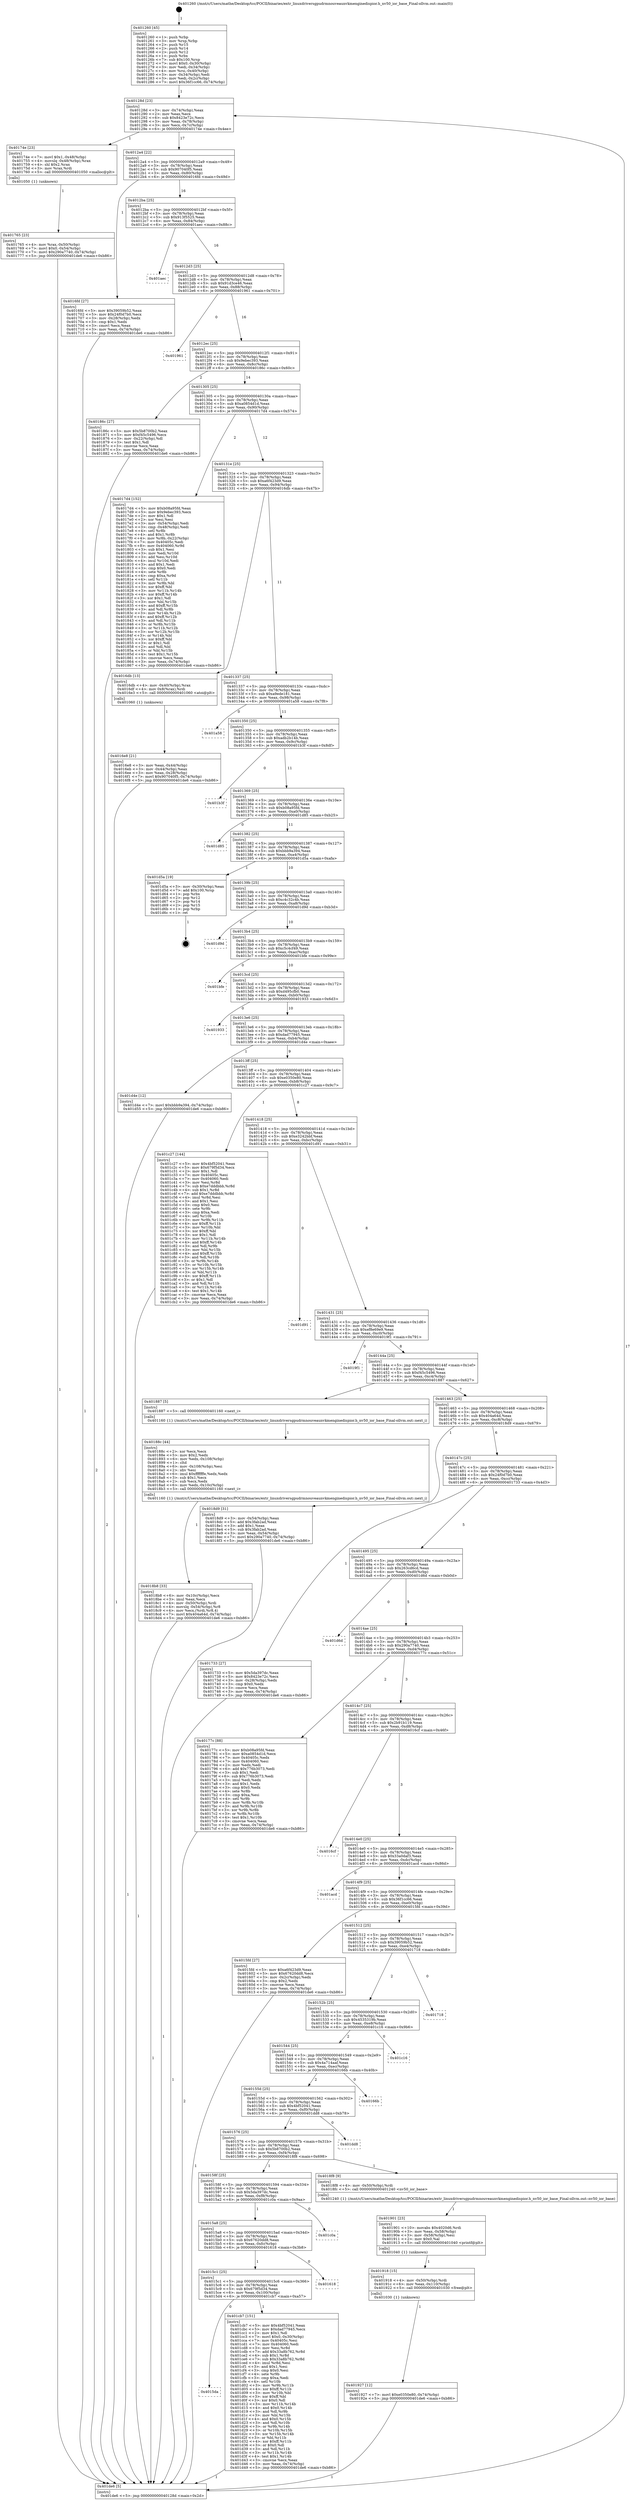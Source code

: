 digraph "0x401260" {
  label = "0x401260 (/mnt/c/Users/mathe/Desktop/tcc/POCII/binaries/extr_linuxdriversgpudrmnouveaunvkmenginedispior.h_nv50_ior_base_Final-ollvm.out::main(0))"
  labelloc = "t"
  node[shape=record]

  Entry [label="",width=0.3,height=0.3,shape=circle,fillcolor=black,style=filled]
  "0x40128d" [label="{
     0x40128d [23]\l
     | [instrs]\l
     &nbsp;&nbsp;0x40128d \<+3\>: mov -0x74(%rbp),%eax\l
     &nbsp;&nbsp;0x401290 \<+2\>: mov %eax,%ecx\l
     &nbsp;&nbsp;0x401292 \<+6\>: sub $0x8423e72c,%ecx\l
     &nbsp;&nbsp;0x401298 \<+3\>: mov %eax,-0x78(%rbp)\l
     &nbsp;&nbsp;0x40129b \<+3\>: mov %ecx,-0x7c(%rbp)\l
     &nbsp;&nbsp;0x40129e \<+6\>: je 000000000040174e \<main+0x4ee\>\l
  }"]
  "0x40174e" [label="{
     0x40174e [23]\l
     | [instrs]\l
     &nbsp;&nbsp;0x40174e \<+7\>: movl $0x1,-0x48(%rbp)\l
     &nbsp;&nbsp;0x401755 \<+4\>: movslq -0x48(%rbp),%rax\l
     &nbsp;&nbsp;0x401759 \<+4\>: shl $0x2,%rax\l
     &nbsp;&nbsp;0x40175d \<+3\>: mov %rax,%rdi\l
     &nbsp;&nbsp;0x401760 \<+5\>: call 0000000000401050 \<malloc@plt\>\l
     | [calls]\l
     &nbsp;&nbsp;0x401050 \{1\} (unknown)\l
  }"]
  "0x4012a4" [label="{
     0x4012a4 [22]\l
     | [instrs]\l
     &nbsp;&nbsp;0x4012a4 \<+5\>: jmp 00000000004012a9 \<main+0x49\>\l
     &nbsp;&nbsp;0x4012a9 \<+3\>: mov -0x78(%rbp),%eax\l
     &nbsp;&nbsp;0x4012ac \<+5\>: sub $0x907040f5,%eax\l
     &nbsp;&nbsp;0x4012b1 \<+3\>: mov %eax,-0x80(%rbp)\l
     &nbsp;&nbsp;0x4012b4 \<+6\>: je 00000000004016fd \<main+0x49d\>\l
  }"]
  Exit [label="",width=0.3,height=0.3,shape=circle,fillcolor=black,style=filled,peripheries=2]
  "0x4016fd" [label="{
     0x4016fd [27]\l
     | [instrs]\l
     &nbsp;&nbsp;0x4016fd \<+5\>: mov $0x39059b52,%eax\l
     &nbsp;&nbsp;0x401702 \<+5\>: mov $0x24f0d7b0,%ecx\l
     &nbsp;&nbsp;0x401707 \<+3\>: mov -0x28(%rbp),%edx\l
     &nbsp;&nbsp;0x40170a \<+3\>: cmp $0x1,%edx\l
     &nbsp;&nbsp;0x40170d \<+3\>: cmovl %ecx,%eax\l
     &nbsp;&nbsp;0x401710 \<+3\>: mov %eax,-0x74(%rbp)\l
     &nbsp;&nbsp;0x401713 \<+5\>: jmp 0000000000401de6 \<main+0xb86\>\l
  }"]
  "0x4012ba" [label="{
     0x4012ba [25]\l
     | [instrs]\l
     &nbsp;&nbsp;0x4012ba \<+5\>: jmp 00000000004012bf \<main+0x5f\>\l
     &nbsp;&nbsp;0x4012bf \<+3\>: mov -0x78(%rbp),%eax\l
     &nbsp;&nbsp;0x4012c2 \<+5\>: sub $0x913f5525,%eax\l
     &nbsp;&nbsp;0x4012c7 \<+6\>: mov %eax,-0x84(%rbp)\l
     &nbsp;&nbsp;0x4012cd \<+6\>: je 0000000000401aec \<main+0x88c\>\l
  }"]
  "0x4015da" [label="{
     0x4015da\l
  }", style=dashed]
  "0x401aec" [label="{
     0x401aec\l
  }", style=dashed]
  "0x4012d3" [label="{
     0x4012d3 [25]\l
     | [instrs]\l
     &nbsp;&nbsp;0x4012d3 \<+5\>: jmp 00000000004012d8 \<main+0x78\>\l
     &nbsp;&nbsp;0x4012d8 \<+3\>: mov -0x78(%rbp),%eax\l
     &nbsp;&nbsp;0x4012db \<+5\>: sub $0x91d3ce46,%eax\l
     &nbsp;&nbsp;0x4012e0 \<+6\>: mov %eax,-0x88(%rbp)\l
     &nbsp;&nbsp;0x4012e6 \<+6\>: je 0000000000401961 \<main+0x701\>\l
  }"]
  "0x401cb7" [label="{
     0x401cb7 [151]\l
     | [instrs]\l
     &nbsp;&nbsp;0x401cb7 \<+5\>: mov $0x4bf52041,%eax\l
     &nbsp;&nbsp;0x401cbc \<+5\>: mov $0xdad77945,%ecx\l
     &nbsp;&nbsp;0x401cc1 \<+2\>: mov $0x1,%dl\l
     &nbsp;&nbsp;0x401cc3 \<+7\>: movl $0x0,-0x30(%rbp)\l
     &nbsp;&nbsp;0x401cca \<+7\>: mov 0x40405c,%esi\l
     &nbsp;&nbsp;0x401cd1 \<+7\>: mov 0x404060,%edi\l
     &nbsp;&nbsp;0x401cd8 \<+3\>: mov %esi,%r8d\l
     &nbsp;&nbsp;0x401cdb \<+7\>: add $0x33a8b762,%r8d\l
     &nbsp;&nbsp;0x401ce2 \<+4\>: sub $0x1,%r8d\l
     &nbsp;&nbsp;0x401ce6 \<+7\>: sub $0x33a8b762,%r8d\l
     &nbsp;&nbsp;0x401ced \<+4\>: imul %r8d,%esi\l
     &nbsp;&nbsp;0x401cf1 \<+3\>: and $0x1,%esi\l
     &nbsp;&nbsp;0x401cf4 \<+3\>: cmp $0x0,%esi\l
     &nbsp;&nbsp;0x401cf7 \<+4\>: sete %r9b\l
     &nbsp;&nbsp;0x401cfb \<+3\>: cmp $0xa,%edi\l
     &nbsp;&nbsp;0x401cfe \<+4\>: setl %r10b\l
     &nbsp;&nbsp;0x401d02 \<+3\>: mov %r9b,%r11b\l
     &nbsp;&nbsp;0x401d05 \<+4\>: xor $0xff,%r11b\l
     &nbsp;&nbsp;0x401d09 \<+3\>: mov %r10b,%bl\l
     &nbsp;&nbsp;0x401d0c \<+3\>: xor $0xff,%bl\l
     &nbsp;&nbsp;0x401d0f \<+3\>: xor $0x0,%dl\l
     &nbsp;&nbsp;0x401d12 \<+3\>: mov %r11b,%r14b\l
     &nbsp;&nbsp;0x401d15 \<+4\>: and $0x0,%r14b\l
     &nbsp;&nbsp;0x401d19 \<+3\>: and %dl,%r9b\l
     &nbsp;&nbsp;0x401d1c \<+3\>: mov %bl,%r15b\l
     &nbsp;&nbsp;0x401d1f \<+4\>: and $0x0,%r15b\l
     &nbsp;&nbsp;0x401d23 \<+3\>: and %dl,%r10b\l
     &nbsp;&nbsp;0x401d26 \<+3\>: or %r9b,%r14b\l
     &nbsp;&nbsp;0x401d29 \<+3\>: or %r10b,%r15b\l
     &nbsp;&nbsp;0x401d2c \<+3\>: xor %r15b,%r14b\l
     &nbsp;&nbsp;0x401d2f \<+3\>: or %bl,%r11b\l
     &nbsp;&nbsp;0x401d32 \<+4\>: xor $0xff,%r11b\l
     &nbsp;&nbsp;0x401d36 \<+3\>: or $0x0,%dl\l
     &nbsp;&nbsp;0x401d39 \<+3\>: and %dl,%r11b\l
     &nbsp;&nbsp;0x401d3c \<+3\>: or %r11b,%r14b\l
     &nbsp;&nbsp;0x401d3f \<+4\>: test $0x1,%r14b\l
     &nbsp;&nbsp;0x401d43 \<+3\>: cmovne %ecx,%eax\l
     &nbsp;&nbsp;0x401d46 \<+3\>: mov %eax,-0x74(%rbp)\l
     &nbsp;&nbsp;0x401d49 \<+5\>: jmp 0000000000401de6 \<main+0xb86\>\l
  }"]
  "0x401961" [label="{
     0x401961\l
  }", style=dashed]
  "0x4012ec" [label="{
     0x4012ec [25]\l
     | [instrs]\l
     &nbsp;&nbsp;0x4012ec \<+5\>: jmp 00000000004012f1 \<main+0x91\>\l
     &nbsp;&nbsp;0x4012f1 \<+3\>: mov -0x78(%rbp),%eax\l
     &nbsp;&nbsp;0x4012f4 \<+5\>: sub $0x9ebec393,%eax\l
     &nbsp;&nbsp;0x4012f9 \<+6\>: mov %eax,-0x8c(%rbp)\l
     &nbsp;&nbsp;0x4012ff \<+6\>: je 000000000040186c \<main+0x60c\>\l
  }"]
  "0x4015c1" [label="{
     0x4015c1 [25]\l
     | [instrs]\l
     &nbsp;&nbsp;0x4015c1 \<+5\>: jmp 00000000004015c6 \<main+0x366\>\l
     &nbsp;&nbsp;0x4015c6 \<+3\>: mov -0x78(%rbp),%eax\l
     &nbsp;&nbsp;0x4015c9 \<+5\>: sub $0x679f5d34,%eax\l
     &nbsp;&nbsp;0x4015ce \<+6\>: mov %eax,-0x100(%rbp)\l
     &nbsp;&nbsp;0x4015d4 \<+6\>: je 0000000000401cb7 \<main+0xa57\>\l
  }"]
  "0x40186c" [label="{
     0x40186c [27]\l
     | [instrs]\l
     &nbsp;&nbsp;0x40186c \<+5\>: mov $0x5b8700b2,%eax\l
     &nbsp;&nbsp;0x401871 \<+5\>: mov $0xf45c5496,%ecx\l
     &nbsp;&nbsp;0x401876 \<+3\>: mov -0x22(%rbp),%dl\l
     &nbsp;&nbsp;0x401879 \<+3\>: test $0x1,%dl\l
     &nbsp;&nbsp;0x40187c \<+3\>: cmovne %ecx,%eax\l
     &nbsp;&nbsp;0x40187f \<+3\>: mov %eax,-0x74(%rbp)\l
     &nbsp;&nbsp;0x401882 \<+5\>: jmp 0000000000401de6 \<main+0xb86\>\l
  }"]
  "0x401305" [label="{
     0x401305 [25]\l
     | [instrs]\l
     &nbsp;&nbsp;0x401305 \<+5\>: jmp 000000000040130a \<main+0xaa\>\l
     &nbsp;&nbsp;0x40130a \<+3\>: mov -0x78(%rbp),%eax\l
     &nbsp;&nbsp;0x40130d \<+5\>: sub $0xa0854d1d,%eax\l
     &nbsp;&nbsp;0x401312 \<+6\>: mov %eax,-0x90(%rbp)\l
     &nbsp;&nbsp;0x401318 \<+6\>: je 00000000004017d4 \<main+0x574\>\l
  }"]
  "0x401618" [label="{
     0x401618\l
  }", style=dashed]
  "0x4017d4" [label="{
     0x4017d4 [152]\l
     | [instrs]\l
     &nbsp;&nbsp;0x4017d4 \<+5\>: mov $0xb08a95fd,%eax\l
     &nbsp;&nbsp;0x4017d9 \<+5\>: mov $0x9ebec393,%ecx\l
     &nbsp;&nbsp;0x4017de \<+2\>: mov $0x1,%dl\l
     &nbsp;&nbsp;0x4017e0 \<+2\>: xor %esi,%esi\l
     &nbsp;&nbsp;0x4017e2 \<+3\>: mov -0x54(%rbp),%edi\l
     &nbsp;&nbsp;0x4017e5 \<+3\>: cmp -0x48(%rbp),%edi\l
     &nbsp;&nbsp;0x4017e8 \<+4\>: setl %r8b\l
     &nbsp;&nbsp;0x4017ec \<+4\>: and $0x1,%r8b\l
     &nbsp;&nbsp;0x4017f0 \<+4\>: mov %r8b,-0x22(%rbp)\l
     &nbsp;&nbsp;0x4017f4 \<+7\>: mov 0x40405c,%edi\l
     &nbsp;&nbsp;0x4017fb \<+8\>: mov 0x404060,%r9d\l
     &nbsp;&nbsp;0x401803 \<+3\>: sub $0x1,%esi\l
     &nbsp;&nbsp;0x401806 \<+3\>: mov %edi,%r10d\l
     &nbsp;&nbsp;0x401809 \<+3\>: add %esi,%r10d\l
     &nbsp;&nbsp;0x40180c \<+4\>: imul %r10d,%edi\l
     &nbsp;&nbsp;0x401810 \<+3\>: and $0x1,%edi\l
     &nbsp;&nbsp;0x401813 \<+3\>: cmp $0x0,%edi\l
     &nbsp;&nbsp;0x401816 \<+4\>: sete %r8b\l
     &nbsp;&nbsp;0x40181a \<+4\>: cmp $0xa,%r9d\l
     &nbsp;&nbsp;0x40181e \<+4\>: setl %r11b\l
     &nbsp;&nbsp;0x401822 \<+3\>: mov %r8b,%bl\l
     &nbsp;&nbsp;0x401825 \<+3\>: xor $0xff,%bl\l
     &nbsp;&nbsp;0x401828 \<+3\>: mov %r11b,%r14b\l
     &nbsp;&nbsp;0x40182b \<+4\>: xor $0xff,%r14b\l
     &nbsp;&nbsp;0x40182f \<+3\>: xor $0x1,%dl\l
     &nbsp;&nbsp;0x401832 \<+3\>: mov %bl,%r15b\l
     &nbsp;&nbsp;0x401835 \<+4\>: and $0xff,%r15b\l
     &nbsp;&nbsp;0x401839 \<+3\>: and %dl,%r8b\l
     &nbsp;&nbsp;0x40183c \<+3\>: mov %r14b,%r12b\l
     &nbsp;&nbsp;0x40183f \<+4\>: and $0xff,%r12b\l
     &nbsp;&nbsp;0x401843 \<+3\>: and %dl,%r11b\l
     &nbsp;&nbsp;0x401846 \<+3\>: or %r8b,%r15b\l
     &nbsp;&nbsp;0x401849 \<+3\>: or %r11b,%r12b\l
     &nbsp;&nbsp;0x40184c \<+3\>: xor %r12b,%r15b\l
     &nbsp;&nbsp;0x40184f \<+3\>: or %r14b,%bl\l
     &nbsp;&nbsp;0x401852 \<+3\>: xor $0xff,%bl\l
     &nbsp;&nbsp;0x401855 \<+3\>: or $0x1,%dl\l
     &nbsp;&nbsp;0x401858 \<+2\>: and %dl,%bl\l
     &nbsp;&nbsp;0x40185a \<+3\>: or %bl,%r15b\l
     &nbsp;&nbsp;0x40185d \<+4\>: test $0x1,%r15b\l
     &nbsp;&nbsp;0x401861 \<+3\>: cmovne %ecx,%eax\l
     &nbsp;&nbsp;0x401864 \<+3\>: mov %eax,-0x74(%rbp)\l
     &nbsp;&nbsp;0x401867 \<+5\>: jmp 0000000000401de6 \<main+0xb86\>\l
  }"]
  "0x40131e" [label="{
     0x40131e [25]\l
     | [instrs]\l
     &nbsp;&nbsp;0x40131e \<+5\>: jmp 0000000000401323 \<main+0xc3\>\l
     &nbsp;&nbsp;0x401323 \<+3\>: mov -0x78(%rbp),%eax\l
     &nbsp;&nbsp;0x401326 \<+5\>: sub $0xa6f423d9,%eax\l
     &nbsp;&nbsp;0x40132b \<+6\>: mov %eax,-0x94(%rbp)\l
     &nbsp;&nbsp;0x401331 \<+6\>: je 00000000004016db \<main+0x47b\>\l
  }"]
  "0x4015a8" [label="{
     0x4015a8 [25]\l
     | [instrs]\l
     &nbsp;&nbsp;0x4015a8 \<+5\>: jmp 00000000004015ad \<main+0x34d\>\l
     &nbsp;&nbsp;0x4015ad \<+3\>: mov -0x78(%rbp),%eax\l
     &nbsp;&nbsp;0x4015b0 \<+5\>: sub $0x67620dd8,%eax\l
     &nbsp;&nbsp;0x4015b5 \<+6\>: mov %eax,-0xfc(%rbp)\l
     &nbsp;&nbsp;0x4015bb \<+6\>: je 0000000000401618 \<main+0x3b8\>\l
  }"]
  "0x4016db" [label="{
     0x4016db [13]\l
     | [instrs]\l
     &nbsp;&nbsp;0x4016db \<+4\>: mov -0x40(%rbp),%rax\l
     &nbsp;&nbsp;0x4016df \<+4\>: mov 0x8(%rax),%rdi\l
     &nbsp;&nbsp;0x4016e3 \<+5\>: call 0000000000401060 \<atoi@plt\>\l
     | [calls]\l
     &nbsp;&nbsp;0x401060 \{1\} (unknown)\l
  }"]
  "0x401337" [label="{
     0x401337 [25]\l
     | [instrs]\l
     &nbsp;&nbsp;0x401337 \<+5\>: jmp 000000000040133c \<main+0xdc\>\l
     &nbsp;&nbsp;0x40133c \<+3\>: mov -0x78(%rbp),%eax\l
     &nbsp;&nbsp;0x40133f \<+5\>: sub $0xa9ede181,%eax\l
     &nbsp;&nbsp;0x401344 \<+6\>: mov %eax,-0x98(%rbp)\l
     &nbsp;&nbsp;0x40134a \<+6\>: je 0000000000401a58 \<main+0x7f8\>\l
  }"]
  "0x401c0a" [label="{
     0x401c0a\l
  }", style=dashed]
  "0x401a58" [label="{
     0x401a58\l
  }", style=dashed]
  "0x401350" [label="{
     0x401350 [25]\l
     | [instrs]\l
     &nbsp;&nbsp;0x401350 \<+5\>: jmp 0000000000401355 \<main+0xf5\>\l
     &nbsp;&nbsp;0x401355 \<+3\>: mov -0x78(%rbp),%eax\l
     &nbsp;&nbsp;0x401358 \<+5\>: sub $0xadb2b14b,%eax\l
     &nbsp;&nbsp;0x40135d \<+6\>: mov %eax,-0x9c(%rbp)\l
     &nbsp;&nbsp;0x401363 \<+6\>: je 0000000000401b3f \<main+0x8df\>\l
  }"]
  "0x401927" [label="{
     0x401927 [12]\l
     | [instrs]\l
     &nbsp;&nbsp;0x401927 \<+7\>: movl $0xe0350e80,-0x74(%rbp)\l
     &nbsp;&nbsp;0x40192e \<+5\>: jmp 0000000000401de6 \<main+0xb86\>\l
  }"]
  "0x401b3f" [label="{
     0x401b3f\l
  }", style=dashed]
  "0x401369" [label="{
     0x401369 [25]\l
     | [instrs]\l
     &nbsp;&nbsp;0x401369 \<+5\>: jmp 000000000040136e \<main+0x10e\>\l
     &nbsp;&nbsp;0x40136e \<+3\>: mov -0x78(%rbp),%eax\l
     &nbsp;&nbsp;0x401371 \<+5\>: sub $0xb08a95fd,%eax\l
     &nbsp;&nbsp;0x401376 \<+6\>: mov %eax,-0xa0(%rbp)\l
     &nbsp;&nbsp;0x40137c \<+6\>: je 0000000000401d85 \<main+0xb25\>\l
  }"]
  "0x401918" [label="{
     0x401918 [15]\l
     | [instrs]\l
     &nbsp;&nbsp;0x401918 \<+4\>: mov -0x50(%rbp),%rdi\l
     &nbsp;&nbsp;0x40191c \<+6\>: mov %eax,-0x110(%rbp)\l
     &nbsp;&nbsp;0x401922 \<+5\>: call 0000000000401030 \<free@plt\>\l
     | [calls]\l
     &nbsp;&nbsp;0x401030 \{1\} (unknown)\l
  }"]
  "0x401d85" [label="{
     0x401d85\l
  }", style=dashed]
  "0x401382" [label="{
     0x401382 [25]\l
     | [instrs]\l
     &nbsp;&nbsp;0x401382 \<+5\>: jmp 0000000000401387 \<main+0x127\>\l
     &nbsp;&nbsp;0x401387 \<+3\>: mov -0x78(%rbp),%eax\l
     &nbsp;&nbsp;0x40138a \<+5\>: sub $0xbbb9a394,%eax\l
     &nbsp;&nbsp;0x40138f \<+6\>: mov %eax,-0xa4(%rbp)\l
     &nbsp;&nbsp;0x401395 \<+6\>: je 0000000000401d5a \<main+0xafa\>\l
  }"]
  "0x401901" [label="{
     0x401901 [23]\l
     | [instrs]\l
     &nbsp;&nbsp;0x401901 \<+10\>: movabs $0x4020d6,%rdi\l
     &nbsp;&nbsp;0x40190b \<+3\>: mov %eax,-0x58(%rbp)\l
     &nbsp;&nbsp;0x40190e \<+3\>: mov -0x58(%rbp),%esi\l
     &nbsp;&nbsp;0x401911 \<+2\>: mov $0x0,%al\l
     &nbsp;&nbsp;0x401913 \<+5\>: call 0000000000401040 \<printf@plt\>\l
     | [calls]\l
     &nbsp;&nbsp;0x401040 \{1\} (unknown)\l
  }"]
  "0x401d5a" [label="{
     0x401d5a [19]\l
     | [instrs]\l
     &nbsp;&nbsp;0x401d5a \<+3\>: mov -0x30(%rbp),%eax\l
     &nbsp;&nbsp;0x401d5d \<+7\>: add $0x100,%rsp\l
     &nbsp;&nbsp;0x401d64 \<+1\>: pop %rbx\l
     &nbsp;&nbsp;0x401d65 \<+2\>: pop %r12\l
     &nbsp;&nbsp;0x401d67 \<+2\>: pop %r14\l
     &nbsp;&nbsp;0x401d69 \<+2\>: pop %r15\l
     &nbsp;&nbsp;0x401d6b \<+1\>: pop %rbp\l
     &nbsp;&nbsp;0x401d6c \<+1\>: ret\l
  }"]
  "0x40139b" [label="{
     0x40139b [25]\l
     | [instrs]\l
     &nbsp;&nbsp;0x40139b \<+5\>: jmp 00000000004013a0 \<main+0x140\>\l
     &nbsp;&nbsp;0x4013a0 \<+3\>: mov -0x78(%rbp),%eax\l
     &nbsp;&nbsp;0x4013a3 \<+5\>: sub $0xc4c32c4b,%eax\l
     &nbsp;&nbsp;0x4013a8 \<+6\>: mov %eax,-0xa8(%rbp)\l
     &nbsp;&nbsp;0x4013ae \<+6\>: je 0000000000401d9d \<main+0xb3d\>\l
  }"]
  "0x40158f" [label="{
     0x40158f [25]\l
     | [instrs]\l
     &nbsp;&nbsp;0x40158f \<+5\>: jmp 0000000000401594 \<main+0x334\>\l
     &nbsp;&nbsp;0x401594 \<+3\>: mov -0x78(%rbp),%eax\l
     &nbsp;&nbsp;0x401597 \<+5\>: sub $0x5da397dc,%eax\l
     &nbsp;&nbsp;0x40159c \<+6\>: mov %eax,-0xf8(%rbp)\l
     &nbsp;&nbsp;0x4015a2 \<+6\>: je 0000000000401c0a \<main+0x9aa\>\l
  }"]
  "0x401d9d" [label="{
     0x401d9d\l
  }", style=dashed]
  "0x4013b4" [label="{
     0x4013b4 [25]\l
     | [instrs]\l
     &nbsp;&nbsp;0x4013b4 \<+5\>: jmp 00000000004013b9 \<main+0x159\>\l
     &nbsp;&nbsp;0x4013b9 \<+3\>: mov -0x78(%rbp),%eax\l
     &nbsp;&nbsp;0x4013bc \<+5\>: sub $0xc5c4cf49,%eax\l
     &nbsp;&nbsp;0x4013c1 \<+6\>: mov %eax,-0xac(%rbp)\l
     &nbsp;&nbsp;0x4013c7 \<+6\>: je 0000000000401bfe \<main+0x99e\>\l
  }"]
  "0x4018f8" [label="{
     0x4018f8 [9]\l
     | [instrs]\l
     &nbsp;&nbsp;0x4018f8 \<+4\>: mov -0x50(%rbp),%rdi\l
     &nbsp;&nbsp;0x4018fc \<+5\>: call 0000000000401240 \<nv50_ior_base\>\l
     | [calls]\l
     &nbsp;&nbsp;0x401240 \{1\} (/mnt/c/Users/mathe/Desktop/tcc/POCII/binaries/extr_linuxdriversgpudrmnouveaunvkmenginedispior.h_nv50_ior_base_Final-ollvm.out::nv50_ior_base)\l
  }"]
  "0x401bfe" [label="{
     0x401bfe\l
  }", style=dashed]
  "0x4013cd" [label="{
     0x4013cd [25]\l
     | [instrs]\l
     &nbsp;&nbsp;0x4013cd \<+5\>: jmp 00000000004013d2 \<main+0x172\>\l
     &nbsp;&nbsp;0x4013d2 \<+3\>: mov -0x78(%rbp),%eax\l
     &nbsp;&nbsp;0x4013d5 \<+5\>: sub $0xd495cfb0,%eax\l
     &nbsp;&nbsp;0x4013da \<+6\>: mov %eax,-0xb0(%rbp)\l
     &nbsp;&nbsp;0x4013e0 \<+6\>: je 0000000000401933 \<main+0x6d3\>\l
  }"]
  "0x401576" [label="{
     0x401576 [25]\l
     | [instrs]\l
     &nbsp;&nbsp;0x401576 \<+5\>: jmp 000000000040157b \<main+0x31b\>\l
     &nbsp;&nbsp;0x40157b \<+3\>: mov -0x78(%rbp),%eax\l
     &nbsp;&nbsp;0x40157e \<+5\>: sub $0x5b8700b2,%eax\l
     &nbsp;&nbsp;0x401583 \<+6\>: mov %eax,-0xf4(%rbp)\l
     &nbsp;&nbsp;0x401589 \<+6\>: je 00000000004018f8 \<main+0x698\>\l
  }"]
  "0x401933" [label="{
     0x401933\l
  }", style=dashed]
  "0x4013e6" [label="{
     0x4013e6 [25]\l
     | [instrs]\l
     &nbsp;&nbsp;0x4013e6 \<+5\>: jmp 00000000004013eb \<main+0x18b\>\l
     &nbsp;&nbsp;0x4013eb \<+3\>: mov -0x78(%rbp),%eax\l
     &nbsp;&nbsp;0x4013ee \<+5\>: sub $0xdad77945,%eax\l
     &nbsp;&nbsp;0x4013f3 \<+6\>: mov %eax,-0xb4(%rbp)\l
     &nbsp;&nbsp;0x4013f9 \<+6\>: je 0000000000401d4e \<main+0xaee\>\l
  }"]
  "0x401dd8" [label="{
     0x401dd8\l
  }", style=dashed]
  "0x401d4e" [label="{
     0x401d4e [12]\l
     | [instrs]\l
     &nbsp;&nbsp;0x401d4e \<+7\>: movl $0xbbb9a394,-0x74(%rbp)\l
     &nbsp;&nbsp;0x401d55 \<+5\>: jmp 0000000000401de6 \<main+0xb86\>\l
  }"]
  "0x4013ff" [label="{
     0x4013ff [25]\l
     | [instrs]\l
     &nbsp;&nbsp;0x4013ff \<+5\>: jmp 0000000000401404 \<main+0x1a4\>\l
     &nbsp;&nbsp;0x401404 \<+3\>: mov -0x78(%rbp),%eax\l
     &nbsp;&nbsp;0x401407 \<+5\>: sub $0xe0350e80,%eax\l
     &nbsp;&nbsp;0x40140c \<+6\>: mov %eax,-0xb8(%rbp)\l
     &nbsp;&nbsp;0x401412 \<+6\>: je 0000000000401c27 \<main+0x9c7\>\l
  }"]
  "0x40155d" [label="{
     0x40155d [25]\l
     | [instrs]\l
     &nbsp;&nbsp;0x40155d \<+5\>: jmp 0000000000401562 \<main+0x302\>\l
     &nbsp;&nbsp;0x401562 \<+3\>: mov -0x78(%rbp),%eax\l
     &nbsp;&nbsp;0x401565 \<+5\>: sub $0x4bf52041,%eax\l
     &nbsp;&nbsp;0x40156a \<+6\>: mov %eax,-0xf0(%rbp)\l
     &nbsp;&nbsp;0x401570 \<+6\>: je 0000000000401dd8 \<main+0xb78\>\l
  }"]
  "0x401c27" [label="{
     0x401c27 [144]\l
     | [instrs]\l
     &nbsp;&nbsp;0x401c27 \<+5\>: mov $0x4bf52041,%eax\l
     &nbsp;&nbsp;0x401c2c \<+5\>: mov $0x679f5d34,%ecx\l
     &nbsp;&nbsp;0x401c31 \<+2\>: mov $0x1,%dl\l
     &nbsp;&nbsp;0x401c33 \<+7\>: mov 0x40405c,%esi\l
     &nbsp;&nbsp;0x401c3a \<+7\>: mov 0x404060,%edi\l
     &nbsp;&nbsp;0x401c41 \<+3\>: mov %esi,%r8d\l
     &nbsp;&nbsp;0x401c44 \<+7\>: sub $0xe7dddbbb,%r8d\l
     &nbsp;&nbsp;0x401c4b \<+4\>: sub $0x1,%r8d\l
     &nbsp;&nbsp;0x401c4f \<+7\>: add $0xe7dddbbb,%r8d\l
     &nbsp;&nbsp;0x401c56 \<+4\>: imul %r8d,%esi\l
     &nbsp;&nbsp;0x401c5a \<+3\>: and $0x1,%esi\l
     &nbsp;&nbsp;0x401c5d \<+3\>: cmp $0x0,%esi\l
     &nbsp;&nbsp;0x401c60 \<+4\>: sete %r9b\l
     &nbsp;&nbsp;0x401c64 \<+3\>: cmp $0xa,%edi\l
     &nbsp;&nbsp;0x401c67 \<+4\>: setl %r10b\l
     &nbsp;&nbsp;0x401c6b \<+3\>: mov %r9b,%r11b\l
     &nbsp;&nbsp;0x401c6e \<+4\>: xor $0xff,%r11b\l
     &nbsp;&nbsp;0x401c72 \<+3\>: mov %r10b,%bl\l
     &nbsp;&nbsp;0x401c75 \<+3\>: xor $0xff,%bl\l
     &nbsp;&nbsp;0x401c78 \<+3\>: xor $0x1,%dl\l
     &nbsp;&nbsp;0x401c7b \<+3\>: mov %r11b,%r14b\l
     &nbsp;&nbsp;0x401c7e \<+4\>: and $0xff,%r14b\l
     &nbsp;&nbsp;0x401c82 \<+3\>: and %dl,%r9b\l
     &nbsp;&nbsp;0x401c85 \<+3\>: mov %bl,%r15b\l
     &nbsp;&nbsp;0x401c88 \<+4\>: and $0xff,%r15b\l
     &nbsp;&nbsp;0x401c8c \<+3\>: and %dl,%r10b\l
     &nbsp;&nbsp;0x401c8f \<+3\>: or %r9b,%r14b\l
     &nbsp;&nbsp;0x401c92 \<+3\>: or %r10b,%r15b\l
     &nbsp;&nbsp;0x401c95 \<+3\>: xor %r15b,%r14b\l
     &nbsp;&nbsp;0x401c98 \<+3\>: or %bl,%r11b\l
     &nbsp;&nbsp;0x401c9b \<+4\>: xor $0xff,%r11b\l
     &nbsp;&nbsp;0x401c9f \<+3\>: or $0x1,%dl\l
     &nbsp;&nbsp;0x401ca2 \<+3\>: and %dl,%r11b\l
     &nbsp;&nbsp;0x401ca5 \<+3\>: or %r11b,%r14b\l
     &nbsp;&nbsp;0x401ca8 \<+4\>: test $0x1,%r14b\l
     &nbsp;&nbsp;0x401cac \<+3\>: cmovne %ecx,%eax\l
     &nbsp;&nbsp;0x401caf \<+3\>: mov %eax,-0x74(%rbp)\l
     &nbsp;&nbsp;0x401cb2 \<+5\>: jmp 0000000000401de6 \<main+0xb86\>\l
  }"]
  "0x401418" [label="{
     0x401418 [25]\l
     | [instrs]\l
     &nbsp;&nbsp;0x401418 \<+5\>: jmp 000000000040141d \<main+0x1bd\>\l
     &nbsp;&nbsp;0x40141d \<+3\>: mov -0x78(%rbp),%eax\l
     &nbsp;&nbsp;0x401420 \<+5\>: sub $0xe3242bbf,%eax\l
     &nbsp;&nbsp;0x401425 \<+6\>: mov %eax,-0xbc(%rbp)\l
     &nbsp;&nbsp;0x40142b \<+6\>: je 0000000000401d91 \<main+0xb31\>\l
  }"]
  "0x40166b" [label="{
     0x40166b\l
  }", style=dashed]
  "0x401d91" [label="{
     0x401d91\l
  }", style=dashed]
  "0x401431" [label="{
     0x401431 [25]\l
     | [instrs]\l
     &nbsp;&nbsp;0x401431 \<+5\>: jmp 0000000000401436 \<main+0x1d6\>\l
     &nbsp;&nbsp;0x401436 \<+3\>: mov -0x78(%rbp),%eax\l
     &nbsp;&nbsp;0x401439 \<+5\>: sub $0xef8e69e9,%eax\l
     &nbsp;&nbsp;0x40143e \<+6\>: mov %eax,-0xc0(%rbp)\l
     &nbsp;&nbsp;0x401444 \<+6\>: je 00000000004019f1 \<main+0x791\>\l
  }"]
  "0x401544" [label="{
     0x401544 [25]\l
     | [instrs]\l
     &nbsp;&nbsp;0x401544 \<+5\>: jmp 0000000000401549 \<main+0x2e9\>\l
     &nbsp;&nbsp;0x401549 \<+3\>: mov -0x78(%rbp),%eax\l
     &nbsp;&nbsp;0x40154c \<+5\>: sub $0x4a714aaf,%eax\l
     &nbsp;&nbsp;0x401551 \<+6\>: mov %eax,-0xec(%rbp)\l
     &nbsp;&nbsp;0x401557 \<+6\>: je 000000000040166b \<main+0x40b\>\l
  }"]
  "0x4019f1" [label="{
     0x4019f1\l
  }", style=dashed]
  "0x40144a" [label="{
     0x40144a [25]\l
     | [instrs]\l
     &nbsp;&nbsp;0x40144a \<+5\>: jmp 000000000040144f \<main+0x1ef\>\l
     &nbsp;&nbsp;0x40144f \<+3\>: mov -0x78(%rbp),%eax\l
     &nbsp;&nbsp;0x401452 \<+5\>: sub $0xf45c5496,%eax\l
     &nbsp;&nbsp;0x401457 \<+6\>: mov %eax,-0xc4(%rbp)\l
     &nbsp;&nbsp;0x40145d \<+6\>: je 0000000000401887 \<main+0x627\>\l
  }"]
  "0x401c16" [label="{
     0x401c16\l
  }", style=dashed]
  "0x401887" [label="{
     0x401887 [5]\l
     | [instrs]\l
     &nbsp;&nbsp;0x401887 \<+5\>: call 0000000000401160 \<next_i\>\l
     | [calls]\l
     &nbsp;&nbsp;0x401160 \{1\} (/mnt/c/Users/mathe/Desktop/tcc/POCII/binaries/extr_linuxdriversgpudrmnouveaunvkmenginedispior.h_nv50_ior_base_Final-ollvm.out::next_i)\l
  }"]
  "0x401463" [label="{
     0x401463 [25]\l
     | [instrs]\l
     &nbsp;&nbsp;0x401463 \<+5\>: jmp 0000000000401468 \<main+0x208\>\l
     &nbsp;&nbsp;0x401468 \<+3\>: mov -0x78(%rbp),%eax\l
     &nbsp;&nbsp;0x40146b \<+5\>: sub $0x404a64d,%eax\l
     &nbsp;&nbsp;0x401470 \<+6\>: mov %eax,-0xc8(%rbp)\l
     &nbsp;&nbsp;0x401476 \<+6\>: je 00000000004018d9 \<main+0x679\>\l
  }"]
  "0x40152b" [label="{
     0x40152b [25]\l
     | [instrs]\l
     &nbsp;&nbsp;0x40152b \<+5\>: jmp 0000000000401530 \<main+0x2d0\>\l
     &nbsp;&nbsp;0x401530 \<+3\>: mov -0x78(%rbp),%eax\l
     &nbsp;&nbsp;0x401533 \<+5\>: sub $0x4535319b,%eax\l
     &nbsp;&nbsp;0x401538 \<+6\>: mov %eax,-0xe8(%rbp)\l
     &nbsp;&nbsp;0x40153e \<+6\>: je 0000000000401c16 \<main+0x9b6\>\l
  }"]
  "0x4018d9" [label="{
     0x4018d9 [31]\l
     | [instrs]\l
     &nbsp;&nbsp;0x4018d9 \<+3\>: mov -0x54(%rbp),%eax\l
     &nbsp;&nbsp;0x4018dc \<+5\>: add $0x3fab2ad,%eax\l
     &nbsp;&nbsp;0x4018e1 \<+3\>: add $0x1,%eax\l
     &nbsp;&nbsp;0x4018e4 \<+5\>: sub $0x3fab2ad,%eax\l
     &nbsp;&nbsp;0x4018e9 \<+3\>: mov %eax,-0x54(%rbp)\l
     &nbsp;&nbsp;0x4018ec \<+7\>: movl $0x290a7740,-0x74(%rbp)\l
     &nbsp;&nbsp;0x4018f3 \<+5\>: jmp 0000000000401de6 \<main+0xb86\>\l
  }"]
  "0x40147c" [label="{
     0x40147c [25]\l
     | [instrs]\l
     &nbsp;&nbsp;0x40147c \<+5\>: jmp 0000000000401481 \<main+0x221\>\l
     &nbsp;&nbsp;0x401481 \<+3\>: mov -0x78(%rbp),%eax\l
     &nbsp;&nbsp;0x401484 \<+5\>: sub $0x24f0d7b0,%eax\l
     &nbsp;&nbsp;0x401489 \<+6\>: mov %eax,-0xcc(%rbp)\l
     &nbsp;&nbsp;0x40148f \<+6\>: je 0000000000401733 \<main+0x4d3\>\l
  }"]
  "0x401718" [label="{
     0x401718\l
  }", style=dashed]
  "0x401733" [label="{
     0x401733 [27]\l
     | [instrs]\l
     &nbsp;&nbsp;0x401733 \<+5\>: mov $0x5da397dc,%eax\l
     &nbsp;&nbsp;0x401738 \<+5\>: mov $0x8423e72c,%ecx\l
     &nbsp;&nbsp;0x40173d \<+3\>: mov -0x28(%rbp),%edx\l
     &nbsp;&nbsp;0x401740 \<+3\>: cmp $0x0,%edx\l
     &nbsp;&nbsp;0x401743 \<+3\>: cmove %ecx,%eax\l
     &nbsp;&nbsp;0x401746 \<+3\>: mov %eax,-0x74(%rbp)\l
     &nbsp;&nbsp;0x401749 \<+5\>: jmp 0000000000401de6 \<main+0xb86\>\l
  }"]
  "0x401495" [label="{
     0x401495 [25]\l
     | [instrs]\l
     &nbsp;&nbsp;0x401495 \<+5\>: jmp 000000000040149a \<main+0x23a\>\l
     &nbsp;&nbsp;0x40149a \<+3\>: mov -0x78(%rbp),%eax\l
     &nbsp;&nbsp;0x40149d \<+5\>: sub $0x263cd6cd,%eax\l
     &nbsp;&nbsp;0x4014a2 \<+6\>: mov %eax,-0xd0(%rbp)\l
     &nbsp;&nbsp;0x4014a8 \<+6\>: je 0000000000401d6d \<main+0xb0d\>\l
  }"]
  "0x4018b8" [label="{
     0x4018b8 [33]\l
     | [instrs]\l
     &nbsp;&nbsp;0x4018b8 \<+6\>: mov -0x10c(%rbp),%ecx\l
     &nbsp;&nbsp;0x4018be \<+3\>: imul %eax,%ecx\l
     &nbsp;&nbsp;0x4018c1 \<+4\>: mov -0x50(%rbp),%rdi\l
     &nbsp;&nbsp;0x4018c5 \<+4\>: movslq -0x54(%rbp),%r8\l
     &nbsp;&nbsp;0x4018c9 \<+4\>: mov %ecx,(%rdi,%r8,4)\l
     &nbsp;&nbsp;0x4018cd \<+7\>: movl $0x404a64d,-0x74(%rbp)\l
     &nbsp;&nbsp;0x4018d4 \<+5\>: jmp 0000000000401de6 \<main+0xb86\>\l
  }"]
  "0x401d6d" [label="{
     0x401d6d\l
  }", style=dashed]
  "0x4014ae" [label="{
     0x4014ae [25]\l
     | [instrs]\l
     &nbsp;&nbsp;0x4014ae \<+5\>: jmp 00000000004014b3 \<main+0x253\>\l
     &nbsp;&nbsp;0x4014b3 \<+3\>: mov -0x78(%rbp),%eax\l
     &nbsp;&nbsp;0x4014b6 \<+5\>: sub $0x290a7740,%eax\l
     &nbsp;&nbsp;0x4014bb \<+6\>: mov %eax,-0xd4(%rbp)\l
     &nbsp;&nbsp;0x4014c1 \<+6\>: je 000000000040177c \<main+0x51c\>\l
  }"]
  "0x40188c" [label="{
     0x40188c [44]\l
     | [instrs]\l
     &nbsp;&nbsp;0x40188c \<+2\>: xor %ecx,%ecx\l
     &nbsp;&nbsp;0x40188e \<+5\>: mov $0x2,%edx\l
     &nbsp;&nbsp;0x401893 \<+6\>: mov %edx,-0x108(%rbp)\l
     &nbsp;&nbsp;0x401899 \<+1\>: cltd\l
     &nbsp;&nbsp;0x40189a \<+6\>: mov -0x108(%rbp),%esi\l
     &nbsp;&nbsp;0x4018a0 \<+2\>: idiv %esi\l
     &nbsp;&nbsp;0x4018a2 \<+6\>: imul $0xfffffffe,%edx,%edx\l
     &nbsp;&nbsp;0x4018a8 \<+3\>: sub $0x1,%ecx\l
     &nbsp;&nbsp;0x4018ab \<+2\>: sub %ecx,%edx\l
     &nbsp;&nbsp;0x4018ad \<+6\>: mov %edx,-0x10c(%rbp)\l
     &nbsp;&nbsp;0x4018b3 \<+5\>: call 0000000000401160 \<next_i\>\l
     | [calls]\l
     &nbsp;&nbsp;0x401160 \{1\} (/mnt/c/Users/mathe/Desktop/tcc/POCII/binaries/extr_linuxdriversgpudrmnouveaunvkmenginedispior.h_nv50_ior_base_Final-ollvm.out::next_i)\l
  }"]
  "0x40177c" [label="{
     0x40177c [88]\l
     | [instrs]\l
     &nbsp;&nbsp;0x40177c \<+5\>: mov $0xb08a95fd,%eax\l
     &nbsp;&nbsp;0x401781 \<+5\>: mov $0xa0854d1d,%ecx\l
     &nbsp;&nbsp;0x401786 \<+7\>: mov 0x40405c,%edx\l
     &nbsp;&nbsp;0x40178d \<+7\>: mov 0x404060,%esi\l
     &nbsp;&nbsp;0x401794 \<+2\>: mov %edx,%edi\l
     &nbsp;&nbsp;0x401796 \<+6\>: add $0x776b3073,%edi\l
     &nbsp;&nbsp;0x40179c \<+3\>: sub $0x1,%edi\l
     &nbsp;&nbsp;0x40179f \<+6\>: sub $0x776b3073,%edi\l
     &nbsp;&nbsp;0x4017a5 \<+3\>: imul %edi,%edx\l
     &nbsp;&nbsp;0x4017a8 \<+3\>: and $0x1,%edx\l
     &nbsp;&nbsp;0x4017ab \<+3\>: cmp $0x0,%edx\l
     &nbsp;&nbsp;0x4017ae \<+4\>: sete %r8b\l
     &nbsp;&nbsp;0x4017b2 \<+3\>: cmp $0xa,%esi\l
     &nbsp;&nbsp;0x4017b5 \<+4\>: setl %r9b\l
     &nbsp;&nbsp;0x4017b9 \<+3\>: mov %r8b,%r10b\l
     &nbsp;&nbsp;0x4017bc \<+3\>: and %r9b,%r10b\l
     &nbsp;&nbsp;0x4017bf \<+3\>: xor %r9b,%r8b\l
     &nbsp;&nbsp;0x4017c2 \<+3\>: or %r8b,%r10b\l
     &nbsp;&nbsp;0x4017c5 \<+4\>: test $0x1,%r10b\l
     &nbsp;&nbsp;0x4017c9 \<+3\>: cmovne %ecx,%eax\l
     &nbsp;&nbsp;0x4017cc \<+3\>: mov %eax,-0x74(%rbp)\l
     &nbsp;&nbsp;0x4017cf \<+5\>: jmp 0000000000401de6 \<main+0xb86\>\l
  }"]
  "0x4014c7" [label="{
     0x4014c7 [25]\l
     | [instrs]\l
     &nbsp;&nbsp;0x4014c7 \<+5\>: jmp 00000000004014cc \<main+0x26c\>\l
     &nbsp;&nbsp;0x4014cc \<+3\>: mov -0x78(%rbp),%eax\l
     &nbsp;&nbsp;0x4014cf \<+5\>: sub $0x2b91b119,%eax\l
     &nbsp;&nbsp;0x4014d4 \<+6\>: mov %eax,-0xd8(%rbp)\l
     &nbsp;&nbsp;0x4014da \<+6\>: je 00000000004016cf \<main+0x46f\>\l
  }"]
  "0x401765" [label="{
     0x401765 [23]\l
     | [instrs]\l
     &nbsp;&nbsp;0x401765 \<+4\>: mov %rax,-0x50(%rbp)\l
     &nbsp;&nbsp;0x401769 \<+7\>: movl $0x0,-0x54(%rbp)\l
     &nbsp;&nbsp;0x401770 \<+7\>: movl $0x290a7740,-0x74(%rbp)\l
     &nbsp;&nbsp;0x401777 \<+5\>: jmp 0000000000401de6 \<main+0xb86\>\l
  }"]
  "0x4016cf" [label="{
     0x4016cf\l
  }", style=dashed]
  "0x4014e0" [label="{
     0x4014e0 [25]\l
     | [instrs]\l
     &nbsp;&nbsp;0x4014e0 \<+5\>: jmp 00000000004014e5 \<main+0x285\>\l
     &nbsp;&nbsp;0x4014e5 \<+3\>: mov -0x78(%rbp),%eax\l
     &nbsp;&nbsp;0x4014e8 \<+5\>: sub $0x33a0daf3,%eax\l
     &nbsp;&nbsp;0x4014ed \<+6\>: mov %eax,-0xdc(%rbp)\l
     &nbsp;&nbsp;0x4014f3 \<+6\>: je 0000000000401acd \<main+0x86d\>\l
  }"]
  "0x4016e8" [label="{
     0x4016e8 [21]\l
     | [instrs]\l
     &nbsp;&nbsp;0x4016e8 \<+3\>: mov %eax,-0x44(%rbp)\l
     &nbsp;&nbsp;0x4016eb \<+3\>: mov -0x44(%rbp),%eax\l
     &nbsp;&nbsp;0x4016ee \<+3\>: mov %eax,-0x28(%rbp)\l
     &nbsp;&nbsp;0x4016f1 \<+7\>: movl $0x907040f5,-0x74(%rbp)\l
     &nbsp;&nbsp;0x4016f8 \<+5\>: jmp 0000000000401de6 \<main+0xb86\>\l
  }"]
  "0x401acd" [label="{
     0x401acd\l
  }", style=dashed]
  "0x4014f9" [label="{
     0x4014f9 [25]\l
     | [instrs]\l
     &nbsp;&nbsp;0x4014f9 \<+5\>: jmp 00000000004014fe \<main+0x29e\>\l
     &nbsp;&nbsp;0x4014fe \<+3\>: mov -0x78(%rbp),%eax\l
     &nbsp;&nbsp;0x401501 \<+5\>: sub $0x36f1cc66,%eax\l
     &nbsp;&nbsp;0x401506 \<+6\>: mov %eax,-0xe0(%rbp)\l
     &nbsp;&nbsp;0x40150c \<+6\>: je 00000000004015fd \<main+0x39d\>\l
  }"]
  "0x401260" [label="{
     0x401260 [45]\l
     | [instrs]\l
     &nbsp;&nbsp;0x401260 \<+1\>: push %rbp\l
     &nbsp;&nbsp;0x401261 \<+3\>: mov %rsp,%rbp\l
     &nbsp;&nbsp;0x401264 \<+2\>: push %r15\l
     &nbsp;&nbsp;0x401266 \<+2\>: push %r14\l
     &nbsp;&nbsp;0x401268 \<+2\>: push %r12\l
     &nbsp;&nbsp;0x40126a \<+1\>: push %rbx\l
     &nbsp;&nbsp;0x40126b \<+7\>: sub $0x100,%rsp\l
     &nbsp;&nbsp;0x401272 \<+7\>: movl $0x0,-0x30(%rbp)\l
     &nbsp;&nbsp;0x401279 \<+3\>: mov %edi,-0x34(%rbp)\l
     &nbsp;&nbsp;0x40127c \<+4\>: mov %rsi,-0x40(%rbp)\l
     &nbsp;&nbsp;0x401280 \<+3\>: mov -0x34(%rbp),%edi\l
     &nbsp;&nbsp;0x401283 \<+3\>: mov %edi,-0x2c(%rbp)\l
     &nbsp;&nbsp;0x401286 \<+7\>: movl $0x36f1cc66,-0x74(%rbp)\l
  }"]
  "0x4015fd" [label="{
     0x4015fd [27]\l
     | [instrs]\l
     &nbsp;&nbsp;0x4015fd \<+5\>: mov $0xa6f423d9,%eax\l
     &nbsp;&nbsp;0x401602 \<+5\>: mov $0x67620dd8,%ecx\l
     &nbsp;&nbsp;0x401607 \<+3\>: mov -0x2c(%rbp),%edx\l
     &nbsp;&nbsp;0x40160a \<+3\>: cmp $0x2,%edx\l
     &nbsp;&nbsp;0x40160d \<+3\>: cmovne %ecx,%eax\l
     &nbsp;&nbsp;0x401610 \<+3\>: mov %eax,-0x74(%rbp)\l
     &nbsp;&nbsp;0x401613 \<+5\>: jmp 0000000000401de6 \<main+0xb86\>\l
  }"]
  "0x401512" [label="{
     0x401512 [25]\l
     | [instrs]\l
     &nbsp;&nbsp;0x401512 \<+5\>: jmp 0000000000401517 \<main+0x2b7\>\l
     &nbsp;&nbsp;0x401517 \<+3\>: mov -0x78(%rbp),%eax\l
     &nbsp;&nbsp;0x40151a \<+5\>: sub $0x39059b52,%eax\l
     &nbsp;&nbsp;0x40151f \<+6\>: mov %eax,-0xe4(%rbp)\l
     &nbsp;&nbsp;0x401525 \<+6\>: je 0000000000401718 \<main+0x4b8\>\l
  }"]
  "0x401de6" [label="{
     0x401de6 [5]\l
     | [instrs]\l
     &nbsp;&nbsp;0x401de6 \<+5\>: jmp 000000000040128d \<main+0x2d\>\l
  }"]
  Entry -> "0x401260" [label=" 1"]
  "0x40128d" -> "0x40174e" [label=" 1"]
  "0x40128d" -> "0x4012a4" [label=" 17"]
  "0x401d5a" -> Exit [label=" 1"]
  "0x4012a4" -> "0x4016fd" [label=" 1"]
  "0x4012a4" -> "0x4012ba" [label=" 16"]
  "0x401d4e" -> "0x401de6" [label=" 1"]
  "0x4012ba" -> "0x401aec" [label=" 0"]
  "0x4012ba" -> "0x4012d3" [label=" 16"]
  "0x401cb7" -> "0x401de6" [label=" 1"]
  "0x4012d3" -> "0x401961" [label=" 0"]
  "0x4012d3" -> "0x4012ec" [label=" 16"]
  "0x4015c1" -> "0x4015da" [label=" 0"]
  "0x4012ec" -> "0x40186c" [label=" 2"]
  "0x4012ec" -> "0x401305" [label=" 14"]
  "0x4015c1" -> "0x401cb7" [label=" 1"]
  "0x401305" -> "0x4017d4" [label=" 2"]
  "0x401305" -> "0x40131e" [label=" 12"]
  "0x4015a8" -> "0x4015c1" [label=" 1"]
  "0x40131e" -> "0x4016db" [label=" 1"]
  "0x40131e" -> "0x401337" [label=" 11"]
  "0x4015a8" -> "0x401618" [label=" 0"]
  "0x401337" -> "0x401a58" [label=" 0"]
  "0x401337" -> "0x401350" [label=" 11"]
  "0x40158f" -> "0x4015a8" [label=" 1"]
  "0x401350" -> "0x401b3f" [label=" 0"]
  "0x401350" -> "0x401369" [label=" 11"]
  "0x40158f" -> "0x401c0a" [label=" 0"]
  "0x401369" -> "0x401d85" [label=" 0"]
  "0x401369" -> "0x401382" [label=" 11"]
  "0x401c27" -> "0x401de6" [label=" 1"]
  "0x401382" -> "0x401d5a" [label=" 1"]
  "0x401382" -> "0x40139b" [label=" 10"]
  "0x401927" -> "0x401de6" [label=" 1"]
  "0x40139b" -> "0x401d9d" [label=" 0"]
  "0x40139b" -> "0x4013b4" [label=" 10"]
  "0x401918" -> "0x401927" [label=" 1"]
  "0x4013b4" -> "0x401bfe" [label=" 0"]
  "0x4013b4" -> "0x4013cd" [label=" 10"]
  "0x401901" -> "0x401918" [label=" 1"]
  "0x4013cd" -> "0x401933" [label=" 0"]
  "0x4013cd" -> "0x4013e6" [label=" 10"]
  "0x401576" -> "0x40158f" [label=" 1"]
  "0x4013e6" -> "0x401d4e" [label=" 1"]
  "0x4013e6" -> "0x4013ff" [label=" 9"]
  "0x401576" -> "0x4018f8" [label=" 1"]
  "0x4013ff" -> "0x401c27" [label=" 1"]
  "0x4013ff" -> "0x401418" [label=" 8"]
  "0x40155d" -> "0x401576" [label=" 2"]
  "0x401418" -> "0x401d91" [label=" 0"]
  "0x401418" -> "0x401431" [label=" 8"]
  "0x40155d" -> "0x401dd8" [label=" 0"]
  "0x401431" -> "0x4019f1" [label=" 0"]
  "0x401431" -> "0x40144a" [label=" 8"]
  "0x401544" -> "0x40155d" [label=" 2"]
  "0x40144a" -> "0x401887" [label=" 1"]
  "0x40144a" -> "0x401463" [label=" 7"]
  "0x401544" -> "0x40166b" [label=" 0"]
  "0x401463" -> "0x4018d9" [label=" 1"]
  "0x401463" -> "0x40147c" [label=" 6"]
  "0x40152b" -> "0x401544" [label=" 2"]
  "0x40147c" -> "0x401733" [label=" 1"]
  "0x40147c" -> "0x401495" [label=" 5"]
  "0x40152b" -> "0x401c16" [label=" 0"]
  "0x401495" -> "0x401d6d" [label=" 0"]
  "0x401495" -> "0x4014ae" [label=" 5"]
  "0x401512" -> "0x40152b" [label=" 2"]
  "0x4014ae" -> "0x40177c" [label=" 2"]
  "0x4014ae" -> "0x4014c7" [label=" 3"]
  "0x401512" -> "0x401718" [label=" 0"]
  "0x4014c7" -> "0x4016cf" [label=" 0"]
  "0x4014c7" -> "0x4014e0" [label=" 3"]
  "0x4018f8" -> "0x401901" [label=" 1"]
  "0x4014e0" -> "0x401acd" [label=" 0"]
  "0x4014e0" -> "0x4014f9" [label=" 3"]
  "0x4018d9" -> "0x401de6" [label=" 1"]
  "0x4014f9" -> "0x4015fd" [label=" 1"]
  "0x4014f9" -> "0x401512" [label=" 2"]
  "0x4015fd" -> "0x401de6" [label=" 1"]
  "0x401260" -> "0x40128d" [label=" 1"]
  "0x401de6" -> "0x40128d" [label=" 17"]
  "0x4016db" -> "0x4016e8" [label=" 1"]
  "0x4016e8" -> "0x401de6" [label=" 1"]
  "0x4016fd" -> "0x401de6" [label=" 1"]
  "0x401733" -> "0x401de6" [label=" 1"]
  "0x40174e" -> "0x401765" [label=" 1"]
  "0x401765" -> "0x401de6" [label=" 1"]
  "0x40177c" -> "0x401de6" [label=" 2"]
  "0x4017d4" -> "0x401de6" [label=" 2"]
  "0x40186c" -> "0x401de6" [label=" 2"]
  "0x401887" -> "0x40188c" [label=" 1"]
  "0x40188c" -> "0x4018b8" [label=" 1"]
  "0x4018b8" -> "0x401de6" [label=" 1"]
}
